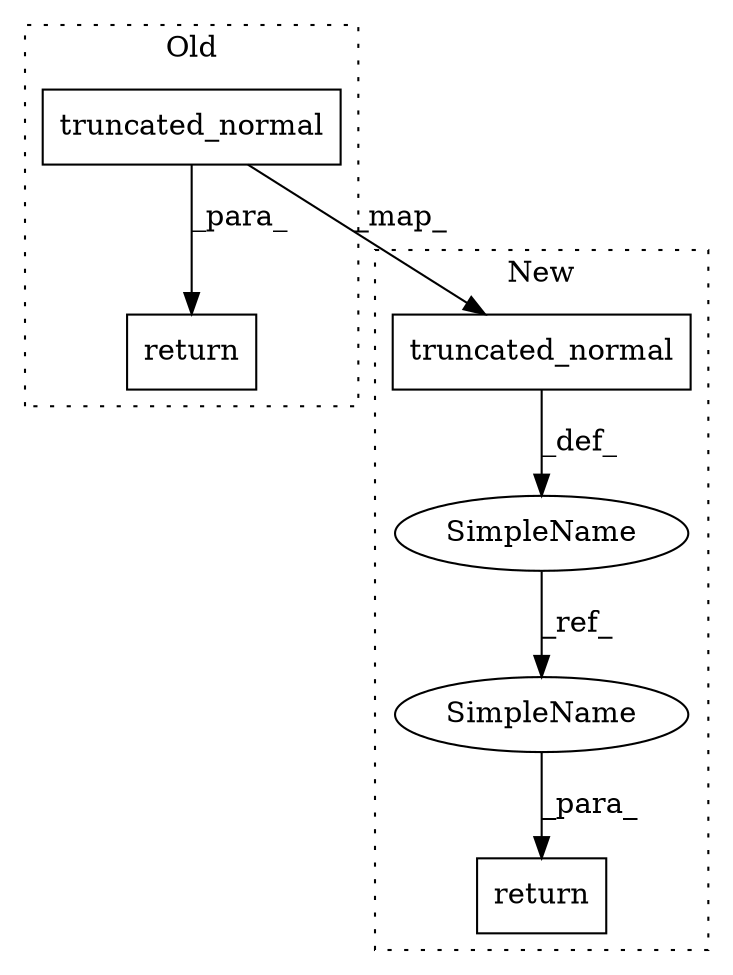 digraph G {
subgraph cluster0 {
1 [label="truncated_normal" a="32" s="3807,3847" l="17,-48" shape="box"];
5 [label="return" a="41" s="3792" l="7" shape="box"];
label = "Old";
style="dotted";
}
subgraph cluster1 {
2 [label="truncated_normal" a="32" s="4070,4110" l="17,-48" shape="box"];
3 [label="SimpleName" a="42" s="4060" l="0" shape="ellipse"];
4 [label="return" a="41" s="4306" l="7" shape="box"];
6 [label="SimpleName" a="42" s="4313" l="0" shape="ellipse"];
label = "New";
style="dotted";
}
1 -> 5 [label="_para_"];
1 -> 2 [label="_map_"];
2 -> 3 [label="_def_"];
3 -> 6 [label="_ref_"];
6 -> 4 [label="_para_"];
}
